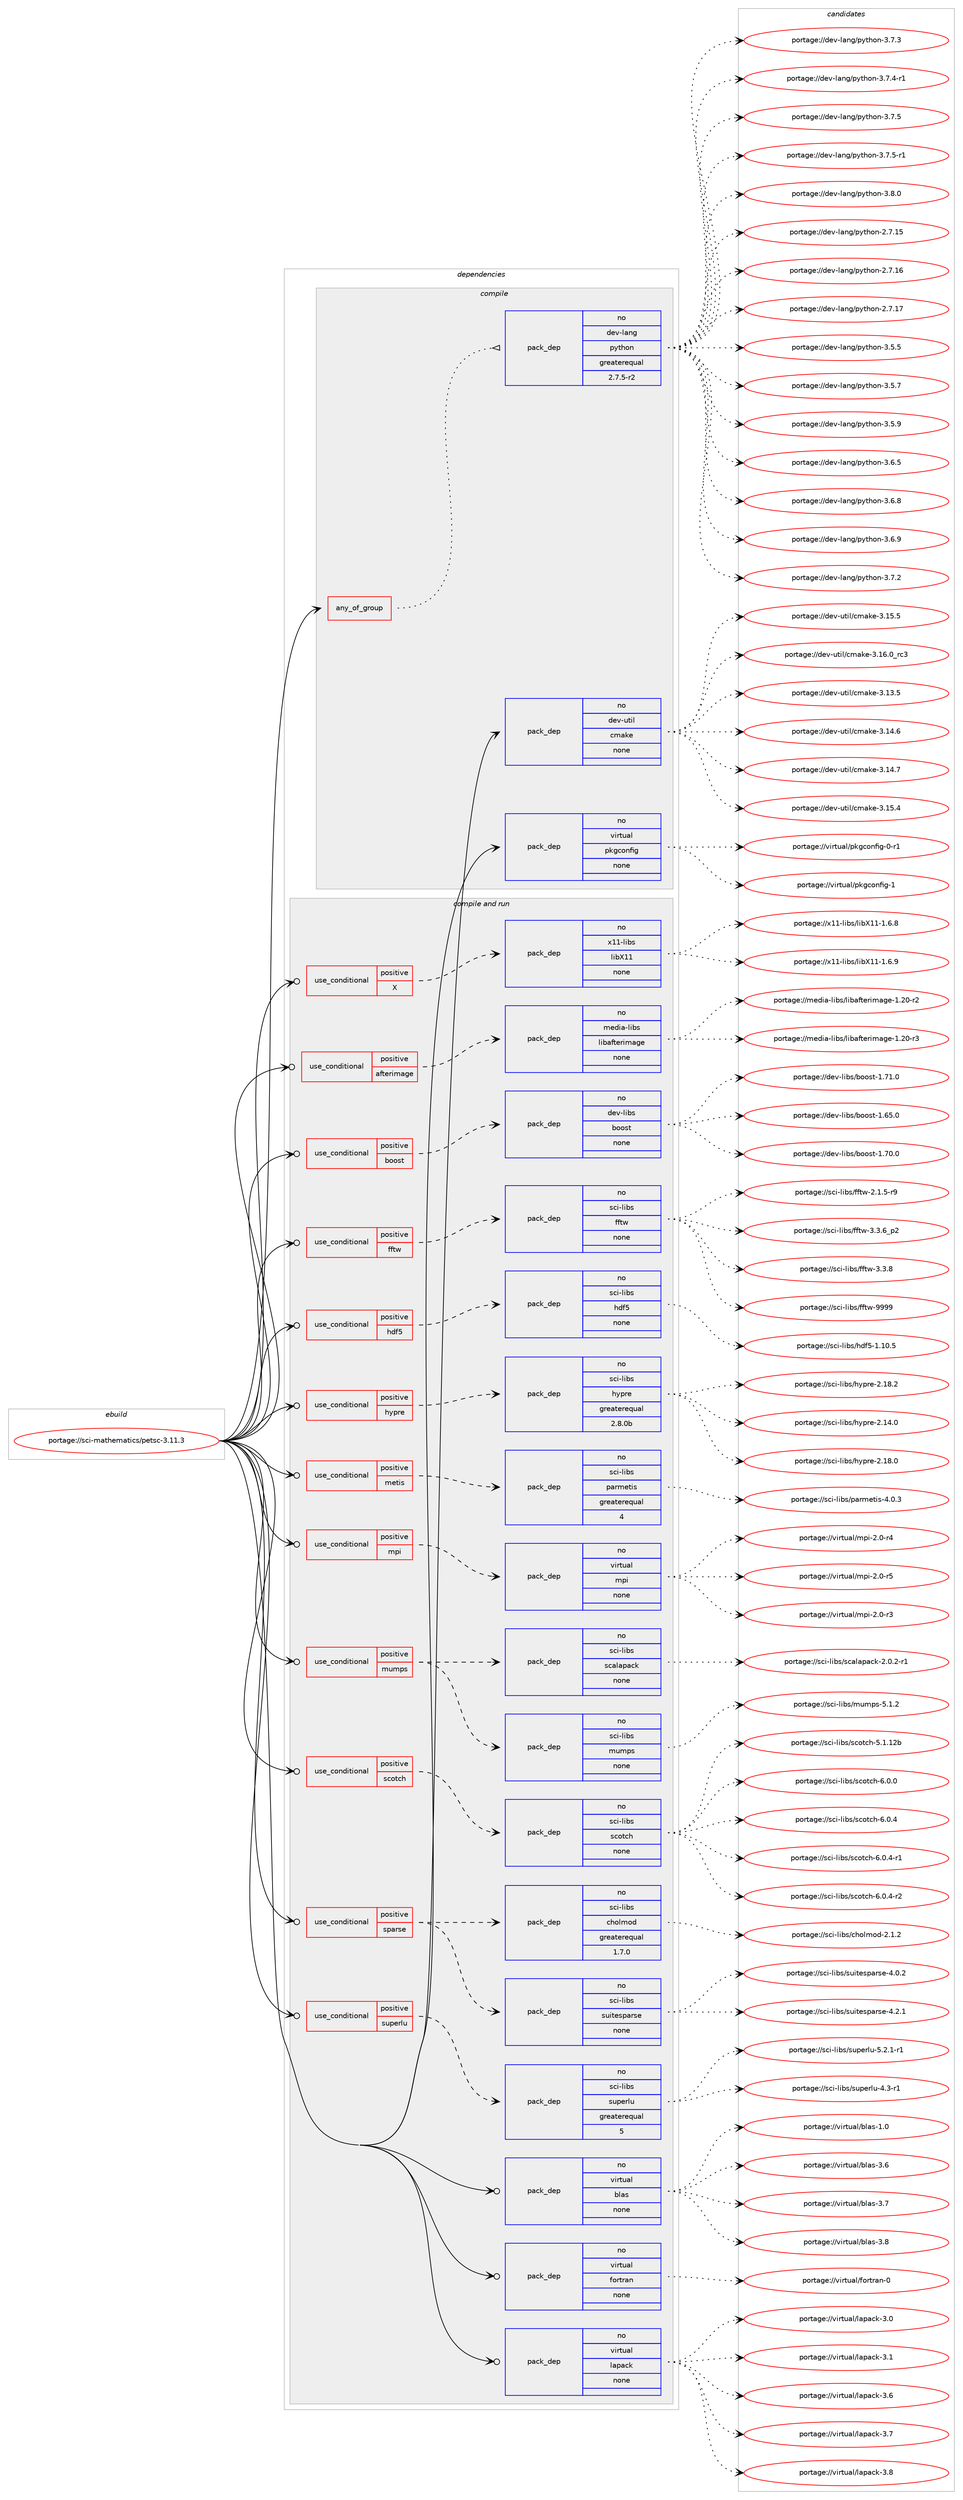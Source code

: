 digraph prolog {

# *************
# Graph options
# *************

newrank=true;
concentrate=true;
compound=true;
graph [rankdir=LR,fontname=Helvetica,fontsize=10,ranksep=1.5];#, ranksep=2.5, nodesep=0.2];
edge  [arrowhead=vee];
node  [fontname=Helvetica,fontsize=10];

# **********
# The ebuild
# **********

subgraph cluster_leftcol {
color=gray;
rank=same;
label=<<i>ebuild</i>>;
id [label="portage://sci-mathematics/petsc-3.11.3", color=red, width=4, href="../sci-mathematics/petsc-3.11.3.svg"];
}

# ****************
# The dependencies
# ****************

subgraph cluster_midcol {
color=gray;
label=<<i>dependencies</i>>;
subgraph cluster_compile {
fillcolor="#eeeeee";
style=filled;
label=<<i>compile</i>>;
subgraph any6513 {
dependency395094 [label=<<TABLE BORDER="0" CELLBORDER="1" CELLSPACING="0" CELLPADDING="4"><TR><TD CELLPADDING="10">any_of_group</TD></TR></TABLE>>, shape=none, color=red];subgraph pack290571 {
dependency395095 [label=<<TABLE BORDER="0" CELLBORDER="1" CELLSPACING="0" CELLPADDING="4" WIDTH="220"><TR><TD ROWSPAN="6" CELLPADDING="30">pack_dep</TD></TR><TR><TD WIDTH="110">no</TD></TR><TR><TD>dev-lang</TD></TR><TR><TD>python</TD></TR><TR><TD>greaterequal</TD></TR><TR><TD>2.7.5-r2</TD></TR></TABLE>>, shape=none, color=blue];
}
dependency395094:e -> dependency395095:w [weight=20,style="dotted",arrowhead="oinv"];
}
id:e -> dependency395094:w [weight=20,style="solid",arrowhead="vee"];
subgraph pack290572 {
dependency395096 [label=<<TABLE BORDER="0" CELLBORDER="1" CELLSPACING="0" CELLPADDING="4" WIDTH="220"><TR><TD ROWSPAN="6" CELLPADDING="30">pack_dep</TD></TR><TR><TD WIDTH="110">no</TD></TR><TR><TD>dev-util</TD></TR><TR><TD>cmake</TD></TR><TR><TD>none</TD></TR><TR><TD></TD></TR></TABLE>>, shape=none, color=blue];
}
id:e -> dependency395096:w [weight=20,style="solid",arrowhead="vee"];
subgraph pack290573 {
dependency395097 [label=<<TABLE BORDER="0" CELLBORDER="1" CELLSPACING="0" CELLPADDING="4" WIDTH="220"><TR><TD ROWSPAN="6" CELLPADDING="30">pack_dep</TD></TR><TR><TD WIDTH="110">no</TD></TR><TR><TD>virtual</TD></TR><TR><TD>pkgconfig</TD></TR><TR><TD>none</TD></TR><TR><TD></TD></TR></TABLE>>, shape=none, color=blue];
}
id:e -> dependency395097:w [weight=20,style="solid",arrowhead="vee"];
}
subgraph cluster_compileandrun {
fillcolor="#eeeeee";
style=filled;
label=<<i>compile and run</i>>;
subgraph cond97803 {
dependency395098 [label=<<TABLE BORDER="0" CELLBORDER="1" CELLSPACING="0" CELLPADDING="4"><TR><TD ROWSPAN="3" CELLPADDING="10">use_conditional</TD></TR><TR><TD>positive</TD></TR><TR><TD>X</TD></TR></TABLE>>, shape=none, color=red];
subgraph pack290574 {
dependency395099 [label=<<TABLE BORDER="0" CELLBORDER="1" CELLSPACING="0" CELLPADDING="4" WIDTH="220"><TR><TD ROWSPAN="6" CELLPADDING="30">pack_dep</TD></TR><TR><TD WIDTH="110">no</TD></TR><TR><TD>x11-libs</TD></TR><TR><TD>libX11</TD></TR><TR><TD>none</TD></TR><TR><TD></TD></TR></TABLE>>, shape=none, color=blue];
}
dependency395098:e -> dependency395099:w [weight=20,style="dashed",arrowhead="vee"];
}
id:e -> dependency395098:w [weight=20,style="solid",arrowhead="odotvee"];
subgraph cond97804 {
dependency395100 [label=<<TABLE BORDER="0" CELLBORDER="1" CELLSPACING="0" CELLPADDING="4"><TR><TD ROWSPAN="3" CELLPADDING="10">use_conditional</TD></TR><TR><TD>positive</TD></TR><TR><TD>afterimage</TD></TR></TABLE>>, shape=none, color=red];
subgraph pack290575 {
dependency395101 [label=<<TABLE BORDER="0" CELLBORDER="1" CELLSPACING="0" CELLPADDING="4" WIDTH="220"><TR><TD ROWSPAN="6" CELLPADDING="30">pack_dep</TD></TR><TR><TD WIDTH="110">no</TD></TR><TR><TD>media-libs</TD></TR><TR><TD>libafterimage</TD></TR><TR><TD>none</TD></TR><TR><TD></TD></TR></TABLE>>, shape=none, color=blue];
}
dependency395100:e -> dependency395101:w [weight=20,style="dashed",arrowhead="vee"];
}
id:e -> dependency395100:w [weight=20,style="solid",arrowhead="odotvee"];
subgraph cond97805 {
dependency395102 [label=<<TABLE BORDER="0" CELLBORDER="1" CELLSPACING="0" CELLPADDING="4"><TR><TD ROWSPAN="3" CELLPADDING="10">use_conditional</TD></TR><TR><TD>positive</TD></TR><TR><TD>boost</TD></TR></TABLE>>, shape=none, color=red];
subgraph pack290576 {
dependency395103 [label=<<TABLE BORDER="0" CELLBORDER="1" CELLSPACING="0" CELLPADDING="4" WIDTH="220"><TR><TD ROWSPAN="6" CELLPADDING="30">pack_dep</TD></TR><TR><TD WIDTH="110">no</TD></TR><TR><TD>dev-libs</TD></TR><TR><TD>boost</TD></TR><TR><TD>none</TD></TR><TR><TD></TD></TR></TABLE>>, shape=none, color=blue];
}
dependency395102:e -> dependency395103:w [weight=20,style="dashed",arrowhead="vee"];
}
id:e -> dependency395102:w [weight=20,style="solid",arrowhead="odotvee"];
subgraph cond97806 {
dependency395104 [label=<<TABLE BORDER="0" CELLBORDER="1" CELLSPACING="0" CELLPADDING="4"><TR><TD ROWSPAN="3" CELLPADDING="10">use_conditional</TD></TR><TR><TD>positive</TD></TR><TR><TD>fftw</TD></TR></TABLE>>, shape=none, color=red];
subgraph pack290577 {
dependency395105 [label=<<TABLE BORDER="0" CELLBORDER="1" CELLSPACING="0" CELLPADDING="4" WIDTH="220"><TR><TD ROWSPAN="6" CELLPADDING="30">pack_dep</TD></TR><TR><TD WIDTH="110">no</TD></TR><TR><TD>sci-libs</TD></TR><TR><TD>fftw</TD></TR><TR><TD>none</TD></TR><TR><TD></TD></TR></TABLE>>, shape=none, color=blue];
}
dependency395104:e -> dependency395105:w [weight=20,style="dashed",arrowhead="vee"];
}
id:e -> dependency395104:w [weight=20,style="solid",arrowhead="odotvee"];
subgraph cond97807 {
dependency395106 [label=<<TABLE BORDER="0" CELLBORDER="1" CELLSPACING="0" CELLPADDING="4"><TR><TD ROWSPAN="3" CELLPADDING="10">use_conditional</TD></TR><TR><TD>positive</TD></TR><TR><TD>hdf5</TD></TR></TABLE>>, shape=none, color=red];
subgraph pack290578 {
dependency395107 [label=<<TABLE BORDER="0" CELLBORDER="1" CELLSPACING="0" CELLPADDING="4" WIDTH="220"><TR><TD ROWSPAN="6" CELLPADDING="30">pack_dep</TD></TR><TR><TD WIDTH="110">no</TD></TR><TR><TD>sci-libs</TD></TR><TR><TD>hdf5</TD></TR><TR><TD>none</TD></TR><TR><TD></TD></TR></TABLE>>, shape=none, color=blue];
}
dependency395106:e -> dependency395107:w [weight=20,style="dashed",arrowhead="vee"];
}
id:e -> dependency395106:w [weight=20,style="solid",arrowhead="odotvee"];
subgraph cond97808 {
dependency395108 [label=<<TABLE BORDER="0" CELLBORDER="1" CELLSPACING="0" CELLPADDING="4"><TR><TD ROWSPAN="3" CELLPADDING="10">use_conditional</TD></TR><TR><TD>positive</TD></TR><TR><TD>hypre</TD></TR></TABLE>>, shape=none, color=red];
subgraph pack290579 {
dependency395109 [label=<<TABLE BORDER="0" CELLBORDER="1" CELLSPACING="0" CELLPADDING="4" WIDTH="220"><TR><TD ROWSPAN="6" CELLPADDING="30">pack_dep</TD></TR><TR><TD WIDTH="110">no</TD></TR><TR><TD>sci-libs</TD></TR><TR><TD>hypre</TD></TR><TR><TD>greaterequal</TD></TR><TR><TD>2.8.0b</TD></TR></TABLE>>, shape=none, color=blue];
}
dependency395108:e -> dependency395109:w [weight=20,style="dashed",arrowhead="vee"];
}
id:e -> dependency395108:w [weight=20,style="solid",arrowhead="odotvee"];
subgraph cond97809 {
dependency395110 [label=<<TABLE BORDER="0" CELLBORDER="1" CELLSPACING="0" CELLPADDING="4"><TR><TD ROWSPAN="3" CELLPADDING="10">use_conditional</TD></TR><TR><TD>positive</TD></TR><TR><TD>metis</TD></TR></TABLE>>, shape=none, color=red];
subgraph pack290580 {
dependency395111 [label=<<TABLE BORDER="0" CELLBORDER="1" CELLSPACING="0" CELLPADDING="4" WIDTH="220"><TR><TD ROWSPAN="6" CELLPADDING="30">pack_dep</TD></TR><TR><TD WIDTH="110">no</TD></TR><TR><TD>sci-libs</TD></TR><TR><TD>parmetis</TD></TR><TR><TD>greaterequal</TD></TR><TR><TD>4</TD></TR></TABLE>>, shape=none, color=blue];
}
dependency395110:e -> dependency395111:w [weight=20,style="dashed",arrowhead="vee"];
}
id:e -> dependency395110:w [weight=20,style="solid",arrowhead="odotvee"];
subgraph cond97810 {
dependency395112 [label=<<TABLE BORDER="0" CELLBORDER="1" CELLSPACING="0" CELLPADDING="4"><TR><TD ROWSPAN="3" CELLPADDING="10">use_conditional</TD></TR><TR><TD>positive</TD></TR><TR><TD>mpi</TD></TR></TABLE>>, shape=none, color=red];
subgraph pack290581 {
dependency395113 [label=<<TABLE BORDER="0" CELLBORDER="1" CELLSPACING="0" CELLPADDING="4" WIDTH="220"><TR><TD ROWSPAN="6" CELLPADDING="30">pack_dep</TD></TR><TR><TD WIDTH="110">no</TD></TR><TR><TD>virtual</TD></TR><TR><TD>mpi</TD></TR><TR><TD>none</TD></TR><TR><TD></TD></TR></TABLE>>, shape=none, color=blue];
}
dependency395112:e -> dependency395113:w [weight=20,style="dashed",arrowhead="vee"];
}
id:e -> dependency395112:w [weight=20,style="solid",arrowhead="odotvee"];
subgraph cond97811 {
dependency395114 [label=<<TABLE BORDER="0" CELLBORDER="1" CELLSPACING="0" CELLPADDING="4"><TR><TD ROWSPAN="3" CELLPADDING="10">use_conditional</TD></TR><TR><TD>positive</TD></TR><TR><TD>mumps</TD></TR></TABLE>>, shape=none, color=red];
subgraph pack290582 {
dependency395115 [label=<<TABLE BORDER="0" CELLBORDER="1" CELLSPACING="0" CELLPADDING="4" WIDTH="220"><TR><TD ROWSPAN="6" CELLPADDING="30">pack_dep</TD></TR><TR><TD WIDTH="110">no</TD></TR><TR><TD>sci-libs</TD></TR><TR><TD>mumps</TD></TR><TR><TD>none</TD></TR><TR><TD></TD></TR></TABLE>>, shape=none, color=blue];
}
dependency395114:e -> dependency395115:w [weight=20,style="dashed",arrowhead="vee"];
subgraph pack290583 {
dependency395116 [label=<<TABLE BORDER="0" CELLBORDER="1" CELLSPACING="0" CELLPADDING="4" WIDTH="220"><TR><TD ROWSPAN="6" CELLPADDING="30">pack_dep</TD></TR><TR><TD WIDTH="110">no</TD></TR><TR><TD>sci-libs</TD></TR><TR><TD>scalapack</TD></TR><TR><TD>none</TD></TR><TR><TD></TD></TR></TABLE>>, shape=none, color=blue];
}
dependency395114:e -> dependency395116:w [weight=20,style="dashed",arrowhead="vee"];
}
id:e -> dependency395114:w [weight=20,style="solid",arrowhead="odotvee"];
subgraph cond97812 {
dependency395117 [label=<<TABLE BORDER="0" CELLBORDER="1" CELLSPACING="0" CELLPADDING="4"><TR><TD ROWSPAN="3" CELLPADDING="10">use_conditional</TD></TR><TR><TD>positive</TD></TR><TR><TD>scotch</TD></TR></TABLE>>, shape=none, color=red];
subgraph pack290584 {
dependency395118 [label=<<TABLE BORDER="0" CELLBORDER="1" CELLSPACING="0" CELLPADDING="4" WIDTH="220"><TR><TD ROWSPAN="6" CELLPADDING="30">pack_dep</TD></TR><TR><TD WIDTH="110">no</TD></TR><TR><TD>sci-libs</TD></TR><TR><TD>scotch</TD></TR><TR><TD>none</TD></TR><TR><TD></TD></TR></TABLE>>, shape=none, color=blue];
}
dependency395117:e -> dependency395118:w [weight=20,style="dashed",arrowhead="vee"];
}
id:e -> dependency395117:w [weight=20,style="solid",arrowhead="odotvee"];
subgraph cond97813 {
dependency395119 [label=<<TABLE BORDER="0" CELLBORDER="1" CELLSPACING="0" CELLPADDING="4"><TR><TD ROWSPAN="3" CELLPADDING="10">use_conditional</TD></TR><TR><TD>positive</TD></TR><TR><TD>sparse</TD></TR></TABLE>>, shape=none, color=red];
subgraph pack290585 {
dependency395120 [label=<<TABLE BORDER="0" CELLBORDER="1" CELLSPACING="0" CELLPADDING="4" WIDTH="220"><TR><TD ROWSPAN="6" CELLPADDING="30">pack_dep</TD></TR><TR><TD WIDTH="110">no</TD></TR><TR><TD>sci-libs</TD></TR><TR><TD>suitesparse</TD></TR><TR><TD>none</TD></TR><TR><TD></TD></TR></TABLE>>, shape=none, color=blue];
}
dependency395119:e -> dependency395120:w [weight=20,style="dashed",arrowhead="vee"];
subgraph pack290586 {
dependency395121 [label=<<TABLE BORDER="0" CELLBORDER="1" CELLSPACING="0" CELLPADDING="4" WIDTH="220"><TR><TD ROWSPAN="6" CELLPADDING="30">pack_dep</TD></TR><TR><TD WIDTH="110">no</TD></TR><TR><TD>sci-libs</TD></TR><TR><TD>cholmod</TD></TR><TR><TD>greaterequal</TD></TR><TR><TD>1.7.0</TD></TR></TABLE>>, shape=none, color=blue];
}
dependency395119:e -> dependency395121:w [weight=20,style="dashed",arrowhead="vee"];
}
id:e -> dependency395119:w [weight=20,style="solid",arrowhead="odotvee"];
subgraph cond97814 {
dependency395122 [label=<<TABLE BORDER="0" CELLBORDER="1" CELLSPACING="0" CELLPADDING="4"><TR><TD ROWSPAN="3" CELLPADDING="10">use_conditional</TD></TR><TR><TD>positive</TD></TR><TR><TD>superlu</TD></TR></TABLE>>, shape=none, color=red];
subgraph pack290587 {
dependency395123 [label=<<TABLE BORDER="0" CELLBORDER="1" CELLSPACING="0" CELLPADDING="4" WIDTH="220"><TR><TD ROWSPAN="6" CELLPADDING="30">pack_dep</TD></TR><TR><TD WIDTH="110">no</TD></TR><TR><TD>sci-libs</TD></TR><TR><TD>superlu</TD></TR><TR><TD>greaterequal</TD></TR><TR><TD>5</TD></TR></TABLE>>, shape=none, color=blue];
}
dependency395122:e -> dependency395123:w [weight=20,style="dashed",arrowhead="vee"];
}
id:e -> dependency395122:w [weight=20,style="solid",arrowhead="odotvee"];
subgraph pack290588 {
dependency395124 [label=<<TABLE BORDER="0" CELLBORDER="1" CELLSPACING="0" CELLPADDING="4" WIDTH="220"><TR><TD ROWSPAN="6" CELLPADDING="30">pack_dep</TD></TR><TR><TD WIDTH="110">no</TD></TR><TR><TD>virtual</TD></TR><TR><TD>blas</TD></TR><TR><TD>none</TD></TR><TR><TD></TD></TR></TABLE>>, shape=none, color=blue];
}
id:e -> dependency395124:w [weight=20,style="solid",arrowhead="odotvee"];
subgraph pack290589 {
dependency395125 [label=<<TABLE BORDER="0" CELLBORDER="1" CELLSPACING="0" CELLPADDING="4" WIDTH="220"><TR><TD ROWSPAN="6" CELLPADDING="30">pack_dep</TD></TR><TR><TD WIDTH="110">no</TD></TR><TR><TD>virtual</TD></TR><TR><TD>fortran</TD></TR><TR><TD>none</TD></TR><TR><TD></TD></TR></TABLE>>, shape=none, color=blue];
}
id:e -> dependency395125:w [weight=20,style="solid",arrowhead="odotvee"];
subgraph pack290590 {
dependency395126 [label=<<TABLE BORDER="0" CELLBORDER="1" CELLSPACING="0" CELLPADDING="4" WIDTH="220"><TR><TD ROWSPAN="6" CELLPADDING="30">pack_dep</TD></TR><TR><TD WIDTH="110">no</TD></TR><TR><TD>virtual</TD></TR><TR><TD>lapack</TD></TR><TR><TD>none</TD></TR><TR><TD></TD></TR></TABLE>>, shape=none, color=blue];
}
id:e -> dependency395126:w [weight=20,style="solid",arrowhead="odotvee"];
}
subgraph cluster_run {
fillcolor="#eeeeee";
style=filled;
label=<<i>run</i>>;
}
}

# **************
# The candidates
# **************

subgraph cluster_choices {
rank=same;
color=gray;
label=<<i>candidates</i>>;

subgraph choice290571 {
color=black;
nodesep=1;
choiceportage10010111845108971101034711212111610411111045504655464953 [label="portage://dev-lang/python-2.7.15", color=red, width=4,href="../dev-lang/python-2.7.15.svg"];
choiceportage10010111845108971101034711212111610411111045504655464954 [label="portage://dev-lang/python-2.7.16", color=red, width=4,href="../dev-lang/python-2.7.16.svg"];
choiceportage10010111845108971101034711212111610411111045504655464955 [label="portage://dev-lang/python-2.7.17", color=red, width=4,href="../dev-lang/python-2.7.17.svg"];
choiceportage100101118451089711010347112121116104111110455146534653 [label="portage://dev-lang/python-3.5.5", color=red, width=4,href="../dev-lang/python-3.5.5.svg"];
choiceportage100101118451089711010347112121116104111110455146534655 [label="portage://dev-lang/python-3.5.7", color=red, width=4,href="../dev-lang/python-3.5.7.svg"];
choiceportage100101118451089711010347112121116104111110455146534657 [label="portage://dev-lang/python-3.5.9", color=red, width=4,href="../dev-lang/python-3.5.9.svg"];
choiceportage100101118451089711010347112121116104111110455146544653 [label="portage://dev-lang/python-3.6.5", color=red, width=4,href="../dev-lang/python-3.6.5.svg"];
choiceportage100101118451089711010347112121116104111110455146544656 [label="portage://dev-lang/python-3.6.8", color=red, width=4,href="../dev-lang/python-3.6.8.svg"];
choiceportage100101118451089711010347112121116104111110455146544657 [label="portage://dev-lang/python-3.6.9", color=red, width=4,href="../dev-lang/python-3.6.9.svg"];
choiceportage100101118451089711010347112121116104111110455146554650 [label="portage://dev-lang/python-3.7.2", color=red, width=4,href="../dev-lang/python-3.7.2.svg"];
choiceportage100101118451089711010347112121116104111110455146554651 [label="portage://dev-lang/python-3.7.3", color=red, width=4,href="../dev-lang/python-3.7.3.svg"];
choiceportage1001011184510897110103471121211161041111104551465546524511449 [label="portage://dev-lang/python-3.7.4-r1", color=red, width=4,href="../dev-lang/python-3.7.4-r1.svg"];
choiceportage100101118451089711010347112121116104111110455146554653 [label="portage://dev-lang/python-3.7.5", color=red, width=4,href="../dev-lang/python-3.7.5.svg"];
choiceportage1001011184510897110103471121211161041111104551465546534511449 [label="portage://dev-lang/python-3.7.5-r1", color=red, width=4,href="../dev-lang/python-3.7.5-r1.svg"];
choiceportage100101118451089711010347112121116104111110455146564648 [label="portage://dev-lang/python-3.8.0", color=red, width=4,href="../dev-lang/python-3.8.0.svg"];
dependency395095:e -> choiceportage10010111845108971101034711212111610411111045504655464953:w [style=dotted,weight="100"];
dependency395095:e -> choiceportage10010111845108971101034711212111610411111045504655464954:w [style=dotted,weight="100"];
dependency395095:e -> choiceportage10010111845108971101034711212111610411111045504655464955:w [style=dotted,weight="100"];
dependency395095:e -> choiceportage100101118451089711010347112121116104111110455146534653:w [style=dotted,weight="100"];
dependency395095:e -> choiceportage100101118451089711010347112121116104111110455146534655:w [style=dotted,weight="100"];
dependency395095:e -> choiceportage100101118451089711010347112121116104111110455146534657:w [style=dotted,weight="100"];
dependency395095:e -> choiceportage100101118451089711010347112121116104111110455146544653:w [style=dotted,weight="100"];
dependency395095:e -> choiceportage100101118451089711010347112121116104111110455146544656:w [style=dotted,weight="100"];
dependency395095:e -> choiceportage100101118451089711010347112121116104111110455146544657:w [style=dotted,weight="100"];
dependency395095:e -> choiceportage100101118451089711010347112121116104111110455146554650:w [style=dotted,weight="100"];
dependency395095:e -> choiceportage100101118451089711010347112121116104111110455146554651:w [style=dotted,weight="100"];
dependency395095:e -> choiceportage1001011184510897110103471121211161041111104551465546524511449:w [style=dotted,weight="100"];
dependency395095:e -> choiceportage100101118451089711010347112121116104111110455146554653:w [style=dotted,weight="100"];
dependency395095:e -> choiceportage1001011184510897110103471121211161041111104551465546534511449:w [style=dotted,weight="100"];
dependency395095:e -> choiceportage100101118451089711010347112121116104111110455146564648:w [style=dotted,weight="100"];
}
subgraph choice290572 {
color=black;
nodesep=1;
choiceportage1001011184511711610510847991099710710145514649514653 [label="portage://dev-util/cmake-3.13.5", color=red, width=4,href="../dev-util/cmake-3.13.5.svg"];
choiceportage1001011184511711610510847991099710710145514649524654 [label="portage://dev-util/cmake-3.14.6", color=red, width=4,href="../dev-util/cmake-3.14.6.svg"];
choiceportage1001011184511711610510847991099710710145514649524655 [label="portage://dev-util/cmake-3.14.7", color=red, width=4,href="../dev-util/cmake-3.14.7.svg"];
choiceportage1001011184511711610510847991099710710145514649534652 [label="portage://dev-util/cmake-3.15.4", color=red, width=4,href="../dev-util/cmake-3.15.4.svg"];
choiceportage1001011184511711610510847991099710710145514649534653 [label="portage://dev-util/cmake-3.15.5", color=red, width=4,href="../dev-util/cmake-3.15.5.svg"];
choiceportage1001011184511711610510847991099710710145514649544648951149951 [label="portage://dev-util/cmake-3.16.0_rc3", color=red, width=4,href="../dev-util/cmake-3.16.0_rc3.svg"];
dependency395096:e -> choiceportage1001011184511711610510847991099710710145514649514653:w [style=dotted,weight="100"];
dependency395096:e -> choiceportage1001011184511711610510847991099710710145514649524654:w [style=dotted,weight="100"];
dependency395096:e -> choiceportage1001011184511711610510847991099710710145514649524655:w [style=dotted,weight="100"];
dependency395096:e -> choiceportage1001011184511711610510847991099710710145514649534652:w [style=dotted,weight="100"];
dependency395096:e -> choiceportage1001011184511711610510847991099710710145514649534653:w [style=dotted,weight="100"];
dependency395096:e -> choiceportage1001011184511711610510847991099710710145514649544648951149951:w [style=dotted,weight="100"];
}
subgraph choice290573 {
color=black;
nodesep=1;
choiceportage11810511411611797108471121071039911111010210510345484511449 [label="portage://virtual/pkgconfig-0-r1", color=red, width=4,href="../virtual/pkgconfig-0-r1.svg"];
choiceportage1181051141161179710847112107103991111101021051034549 [label="portage://virtual/pkgconfig-1", color=red, width=4,href="../virtual/pkgconfig-1.svg"];
dependency395097:e -> choiceportage11810511411611797108471121071039911111010210510345484511449:w [style=dotted,weight="100"];
dependency395097:e -> choiceportage1181051141161179710847112107103991111101021051034549:w [style=dotted,weight="100"];
}
subgraph choice290574 {
color=black;
nodesep=1;
choiceportage120494945108105981154710810598884949454946544656 [label="portage://x11-libs/libX11-1.6.8", color=red, width=4,href="../x11-libs/libX11-1.6.8.svg"];
choiceportage120494945108105981154710810598884949454946544657 [label="portage://x11-libs/libX11-1.6.9", color=red, width=4,href="../x11-libs/libX11-1.6.9.svg"];
dependency395099:e -> choiceportage120494945108105981154710810598884949454946544656:w [style=dotted,weight="100"];
dependency395099:e -> choiceportage120494945108105981154710810598884949454946544657:w [style=dotted,weight="100"];
}
subgraph choice290575 {
color=black;
nodesep=1;
choiceportage1091011001059745108105981154710810598971021161011141051099710310145494650484511450 [label="portage://media-libs/libafterimage-1.20-r2", color=red, width=4,href="../media-libs/libafterimage-1.20-r2.svg"];
choiceportage1091011001059745108105981154710810598971021161011141051099710310145494650484511451 [label="portage://media-libs/libafterimage-1.20-r3", color=red, width=4,href="../media-libs/libafterimage-1.20-r3.svg"];
dependency395101:e -> choiceportage1091011001059745108105981154710810598971021161011141051099710310145494650484511450:w [style=dotted,weight="100"];
dependency395101:e -> choiceportage1091011001059745108105981154710810598971021161011141051099710310145494650484511451:w [style=dotted,weight="100"];
}
subgraph choice290576 {
color=black;
nodesep=1;
choiceportage1001011184510810598115479811111111511645494654534648 [label="portage://dev-libs/boost-1.65.0", color=red, width=4,href="../dev-libs/boost-1.65.0.svg"];
choiceportage1001011184510810598115479811111111511645494655484648 [label="portage://dev-libs/boost-1.70.0", color=red, width=4,href="../dev-libs/boost-1.70.0.svg"];
choiceportage1001011184510810598115479811111111511645494655494648 [label="portage://dev-libs/boost-1.71.0", color=red, width=4,href="../dev-libs/boost-1.71.0.svg"];
dependency395103:e -> choiceportage1001011184510810598115479811111111511645494654534648:w [style=dotted,weight="100"];
dependency395103:e -> choiceportage1001011184510810598115479811111111511645494655484648:w [style=dotted,weight="100"];
dependency395103:e -> choiceportage1001011184510810598115479811111111511645494655494648:w [style=dotted,weight="100"];
}
subgraph choice290577 {
color=black;
nodesep=1;
choiceportage115991054510810598115471021021161194550464946534511457 [label="portage://sci-libs/fftw-2.1.5-r9", color=red, width=4,href="../sci-libs/fftw-2.1.5-r9.svg"];
choiceportage115991054510810598115471021021161194551465146549511250 [label="portage://sci-libs/fftw-3.3.6_p2", color=red, width=4,href="../sci-libs/fftw-3.3.6_p2.svg"];
choiceportage11599105451081059811547102102116119455146514656 [label="portage://sci-libs/fftw-3.3.8", color=red, width=4,href="../sci-libs/fftw-3.3.8.svg"];
choiceportage115991054510810598115471021021161194557575757 [label="portage://sci-libs/fftw-9999", color=red, width=4,href="../sci-libs/fftw-9999.svg"];
dependency395105:e -> choiceportage115991054510810598115471021021161194550464946534511457:w [style=dotted,weight="100"];
dependency395105:e -> choiceportage115991054510810598115471021021161194551465146549511250:w [style=dotted,weight="100"];
dependency395105:e -> choiceportage11599105451081059811547102102116119455146514656:w [style=dotted,weight="100"];
dependency395105:e -> choiceportage115991054510810598115471021021161194557575757:w [style=dotted,weight="100"];
}
subgraph choice290578 {
color=black;
nodesep=1;
choiceportage115991054510810598115471041001025345494649484653 [label="portage://sci-libs/hdf5-1.10.5", color=red, width=4,href="../sci-libs/hdf5-1.10.5.svg"];
dependency395107:e -> choiceportage115991054510810598115471041001025345494649484653:w [style=dotted,weight="100"];
}
subgraph choice290579 {
color=black;
nodesep=1;
choiceportage1159910545108105981154710412111211410145504649524648 [label="portage://sci-libs/hypre-2.14.0", color=red, width=4,href="../sci-libs/hypre-2.14.0.svg"];
choiceportage1159910545108105981154710412111211410145504649564648 [label="portage://sci-libs/hypre-2.18.0", color=red, width=4,href="../sci-libs/hypre-2.18.0.svg"];
choiceportage1159910545108105981154710412111211410145504649564650 [label="portage://sci-libs/hypre-2.18.2", color=red, width=4,href="../sci-libs/hypre-2.18.2.svg"];
dependency395109:e -> choiceportage1159910545108105981154710412111211410145504649524648:w [style=dotted,weight="100"];
dependency395109:e -> choiceportage1159910545108105981154710412111211410145504649564648:w [style=dotted,weight="100"];
dependency395109:e -> choiceportage1159910545108105981154710412111211410145504649564650:w [style=dotted,weight="100"];
}
subgraph choice290580 {
color=black;
nodesep=1;
choiceportage1159910545108105981154711297114109101116105115455246484651 [label="portage://sci-libs/parmetis-4.0.3", color=red, width=4,href="../sci-libs/parmetis-4.0.3.svg"];
dependency395111:e -> choiceportage1159910545108105981154711297114109101116105115455246484651:w [style=dotted,weight="100"];
}
subgraph choice290581 {
color=black;
nodesep=1;
choiceportage1181051141161179710847109112105455046484511451 [label="portage://virtual/mpi-2.0-r3", color=red, width=4,href="../virtual/mpi-2.0-r3.svg"];
choiceportage1181051141161179710847109112105455046484511452 [label="portage://virtual/mpi-2.0-r4", color=red, width=4,href="../virtual/mpi-2.0-r4.svg"];
choiceportage1181051141161179710847109112105455046484511453 [label="portage://virtual/mpi-2.0-r5", color=red, width=4,href="../virtual/mpi-2.0-r5.svg"];
dependency395113:e -> choiceportage1181051141161179710847109112105455046484511451:w [style=dotted,weight="100"];
dependency395113:e -> choiceportage1181051141161179710847109112105455046484511452:w [style=dotted,weight="100"];
dependency395113:e -> choiceportage1181051141161179710847109112105455046484511453:w [style=dotted,weight="100"];
}
subgraph choice290582 {
color=black;
nodesep=1;
choiceportage11599105451081059811547109117109112115455346494650 [label="portage://sci-libs/mumps-5.1.2", color=red, width=4,href="../sci-libs/mumps-5.1.2.svg"];
dependency395115:e -> choiceportage11599105451081059811547109117109112115455346494650:w [style=dotted,weight="100"];
}
subgraph choice290583 {
color=black;
nodesep=1;
choiceportage1159910545108105981154711599971089711297991074550464846504511449 [label="portage://sci-libs/scalapack-2.0.2-r1", color=red, width=4,href="../sci-libs/scalapack-2.0.2-r1.svg"];
dependency395116:e -> choiceportage1159910545108105981154711599971089711297991074550464846504511449:w [style=dotted,weight="100"];
}
subgraph choice290584 {
color=black;
nodesep=1;
choiceportage1159910545108105981154711599111116991044553464946495098 [label="portage://sci-libs/scotch-5.1.12b", color=red, width=4,href="../sci-libs/scotch-5.1.12b.svg"];
choiceportage115991054510810598115471159911111699104455446484648 [label="portage://sci-libs/scotch-6.0.0", color=red, width=4,href="../sci-libs/scotch-6.0.0.svg"];
choiceportage115991054510810598115471159911111699104455446484652 [label="portage://sci-libs/scotch-6.0.4", color=red, width=4,href="../sci-libs/scotch-6.0.4.svg"];
choiceportage1159910545108105981154711599111116991044554464846524511449 [label="portage://sci-libs/scotch-6.0.4-r1", color=red, width=4,href="../sci-libs/scotch-6.0.4-r1.svg"];
choiceportage1159910545108105981154711599111116991044554464846524511450 [label="portage://sci-libs/scotch-6.0.4-r2", color=red, width=4,href="../sci-libs/scotch-6.0.4-r2.svg"];
dependency395118:e -> choiceportage1159910545108105981154711599111116991044553464946495098:w [style=dotted,weight="100"];
dependency395118:e -> choiceportage115991054510810598115471159911111699104455446484648:w [style=dotted,weight="100"];
dependency395118:e -> choiceportage115991054510810598115471159911111699104455446484652:w [style=dotted,weight="100"];
dependency395118:e -> choiceportage1159910545108105981154711599111116991044554464846524511449:w [style=dotted,weight="100"];
dependency395118:e -> choiceportage1159910545108105981154711599111116991044554464846524511450:w [style=dotted,weight="100"];
}
subgraph choice290585 {
color=black;
nodesep=1;
choiceportage1159910545108105981154711511710511610111511297114115101455246484650 [label="portage://sci-libs/suitesparse-4.0.2", color=red, width=4,href="../sci-libs/suitesparse-4.0.2.svg"];
choiceportage1159910545108105981154711511710511610111511297114115101455246504649 [label="portage://sci-libs/suitesparse-4.2.1", color=red, width=4,href="../sci-libs/suitesparse-4.2.1.svg"];
dependency395120:e -> choiceportage1159910545108105981154711511710511610111511297114115101455246484650:w [style=dotted,weight="100"];
dependency395120:e -> choiceportage1159910545108105981154711511710511610111511297114115101455246504649:w [style=dotted,weight="100"];
}
subgraph choice290586 {
color=black;
nodesep=1;
choiceportage1159910545108105981154799104111108109111100455046494650 [label="portage://sci-libs/cholmod-2.1.2", color=red, width=4,href="../sci-libs/cholmod-2.1.2.svg"];
dependency395121:e -> choiceportage1159910545108105981154799104111108109111100455046494650:w [style=dotted,weight="100"];
}
subgraph choice290587 {
color=black;
nodesep=1;
choiceportage11599105451081059811547115117112101114108117455246514511449 [label="portage://sci-libs/superlu-4.3-r1", color=red, width=4,href="../sci-libs/superlu-4.3-r1.svg"];
choiceportage115991054510810598115471151171121011141081174553465046494511449 [label="portage://sci-libs/superlu-5.2.1-r1", color=red, width=4,href="../sci-libs/superlu-5.2.1-r1.svg"];
dependency395123:e -> choiceportage11599105451081059811547115117112101114108117455246514511449:w [style=dotted,weight="100"];
dependency395123:e -> choiceportage115991054510810598115471151171121011141081174553465046494511449:w [style=dotted,weight="100"];
}
subgraph choice290588 {
color=black;
nodesep=1;
choiceportage1181051141161179710847981089711545494648 [label="portage://virtual/blas-1.0", color=red, width=4,href="../virtual/blas-1.0.svg"];
choiceportage1181051141161179710847981089711545514654 [label="portage://virtual/blas-3.6", color=red, width=4,href="../virtual/blas-3.6.svg"];
choiceportage1181051141161179710847981089711545514655 [label="portage://virtual/blas-3.7", color=red, width=4,href="../virtual/blas-3.7.svg"];
choiceportage1181051141161179710847981089711545514656 [label="portage://virtual/blas-3.8", color=red, width=4,href="../virtual/blas-3.8.svg"];
dependency395124:e -> choiceportage1181051141161179710847981089711545494648:w [style=dotted,weight="100"];
dependency395124:e -> choiceportage1181051141161179710847981089711545514654:w [style=dotted,weight="100"];
dependency395124:e -> choiceportage1181051141161179710847981089711545514655:w [style=dotted,weight="100"];
dependency395124:e -> choiceportage1181051141161179710847981089711545514656:w [style=dotted,weight="100"];
}
subgraph choice290589 {
color=black;
nodesep=1;
choiceportage1181051141161179710847102111114116114971104548 [label="portage://virtual/fortran-0", color=red, width=4,href="../virtual/fortran-0.svg"];
dependency395125:e -> choiceportage1181051141161179710847102111114116114971104548:w [style=dotted,weight="100"];
}
subgraph choice290590 {
color=black;
nodesep=1;
choiceportage118105114116117971084710897112979910745514648 [label="portage://virtual/lapack-3.0", color=red, width=4,href="../virtual/lapack-3.0.svg"];
choiceportage118105114116117971084710897112979910745514649 [label="portage://virtual/lapack-3.1", color=red, width=4,href="../virtual/lapack-3.1.svg"];
choiceportage118105114116117971084710897112979910745514654 [label="portage://virtual/lapack-3.6", color=red, width=4,href="../virtual/lapack-3.6.svg"];
choiceportage118105114116117971084710897112979910745514655 [label="portage://virtual/lapack-3.7", color=red, width=4,href="../virtual/lapack-3.7.svg"];
choiceportage118105114116117971084710897112979910745514656 [label="portage://virtual/lapack-3.8", color=red, width=4,href="../virtual/lapack-3.8.svg"];
dependency395126:e -> choiceportage118105114116117971084710897112979910745514648:w [style=dotted,weight="100"];
dependency395126:e -> choiceportage118105114116117971084710897112979910745514649:w [style=dotted,weight="100"];
dependency395126:e -> choiceportage118105114116117971084710897112979910745514654:w [style=dotted,weight="100"];
dependency395126:e -> choiceportage118105114116117971084710897112979910745514655:w [style=dotted,weight="100"];
dependency395126:e -> choiceportage118105114116117971084710897112979910745514656:w [style=dotted,weight="100"];
}
}

}
